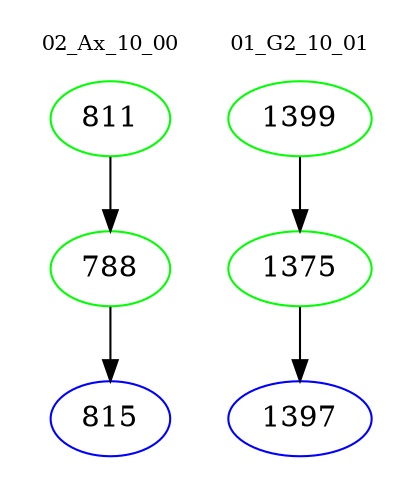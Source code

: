 digraph{
subgraph cluster_0 {
color = white
label = "02_Ax_10_00";
fontsize=10;
T0_811 [label="811", color="green"]
T0_811 -> T0_788 [color="black"]
T0_788 [label="788", color="green"]
T0_788 -> T0_815 [color="black"]
T0_815 [label="815", color="blue"]
}
subgraph cluster_1 {
color = white
label = "01_G2_10_01";
fontsize=10;
T1_1399 [label="1399", color="green"]
T1_1399 -> T1_1375 [color="black"]
T1_1375 [label="1375", color="green"]
T1_1375 -> T1_1397 [color="black"]
T1_1397 [label="1397", color="blue"]
}
}
